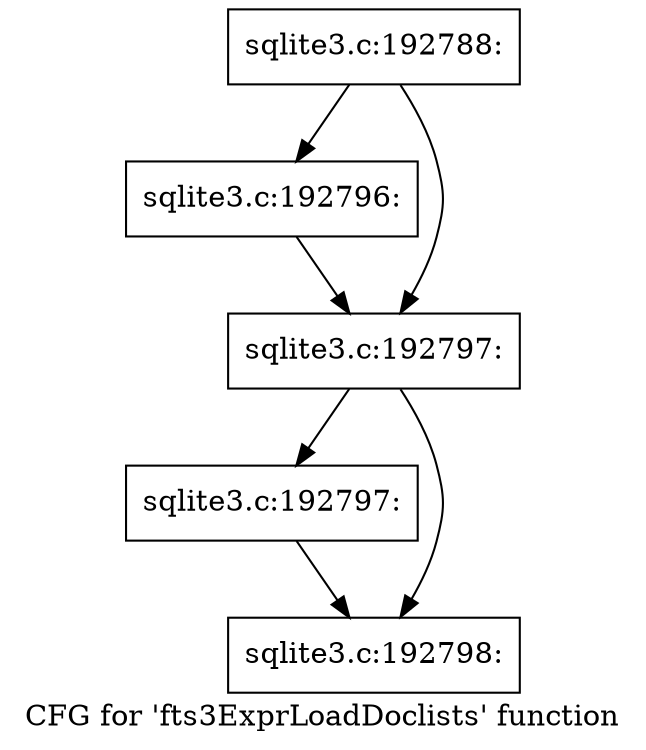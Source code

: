 digraph "CFG for 'fts3ExprLoadDoclists' function" {
	label="CFG for 'fts3ExprLoadDoclists' function";

	Node0x55c0fb28d1b0 [shape=record,label="{sqlite3.c:192788:}"];
	Node0x55c0fb28d1b0 -> Node0x55c0f6d712e0;
	Node0x55c0fb28d1b0 -> Node0x55c0fb291950;
	Node0x55c0f6d712e0 [shape=record,label="{sqlite3.c:192796:}"];
	Node0x55c0f6d712e0 -> Node0x55c0fb291950;
	Node0x55c0fb291950 [shape=record,label="{sqlite3.c:192797:}"];
	Node0x55c0fb291950 -> Node0x55c0fb292070;
	Node0x55c0fb291950 -> Node0x55c0fb2920c0;
	Node0x55c0fb292070 [shape=record,label="{sqlite3.c:192797:}"];
	Node0x55c0fb292070 -> Node0x55c0fb2920c0;
	Node0x55c0fb2920c0 [shape=record,label="{sqlite3.c:192798:}"];
}
